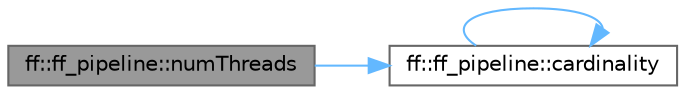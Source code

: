 digraph "ff::ff_pipeline::numThreads"
{
 // LATEX_PDF_SIZE
  bgcolor="transparent";
  edge [fontname=Helvetica,fontsize=10,labelfontname=Helvetica,labelfontsize=10];
  node [fontname=Helvetica,fontsize=10,shape=box,height=0.2,width=0.4];
  rankdir="LR";
  Node1 [id="Node000001",label="ff::ff_pipeline::numThreads",height=0.2,width=0.4,color="gray40", fillcolor="grey60", style="filled", fontcolor="black",tooltip=" "];
  Node1 -> Node2 [id="edge1_Node000001_Node000002",color="steelblue1",style="solid",tooltip=" "];
  Node2 [id="Node000002",label="ff::ff_pipeline::cardinality",height=0.2,width=0.4,color="grey40", fillcolor="white", style="filled",URL="$classff_1_1ff__pipeline.html#ae3977b5e06db9452789e5c06e39ad755",tooltip=" "];
  Node2 -> Node2 [id="edge2_Node000002_Node000002",color="steelblue1",style="solid",tooltip=" "];
}

